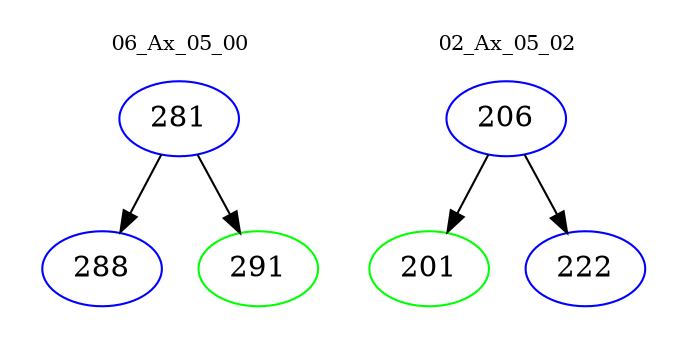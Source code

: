 digraph{
subgraph cluster_0 {
color = white
label = "06_Ax_05_00";
fontsize=10;
T0_281 [label="281", color="blue"]
T0_281 -> T0_288 [color="black"]
T0_288 [label="288", color="blue"]
T0_281 -> T0_291 [color="black"]
T0_291 [label="291", color="green"]
}
subgraph cluster_1 {
color = white
label = "02_Ax_05_02";
fontsize=10;
T1_206 [label="206", color="blue"]
T1_206 -> T1_201 [color="black"]
T1_201 [label="201", color="green"]
T1_206 -> T1_222 [color="black"]
T1_222 [label="222", color="blue"]
}
}
